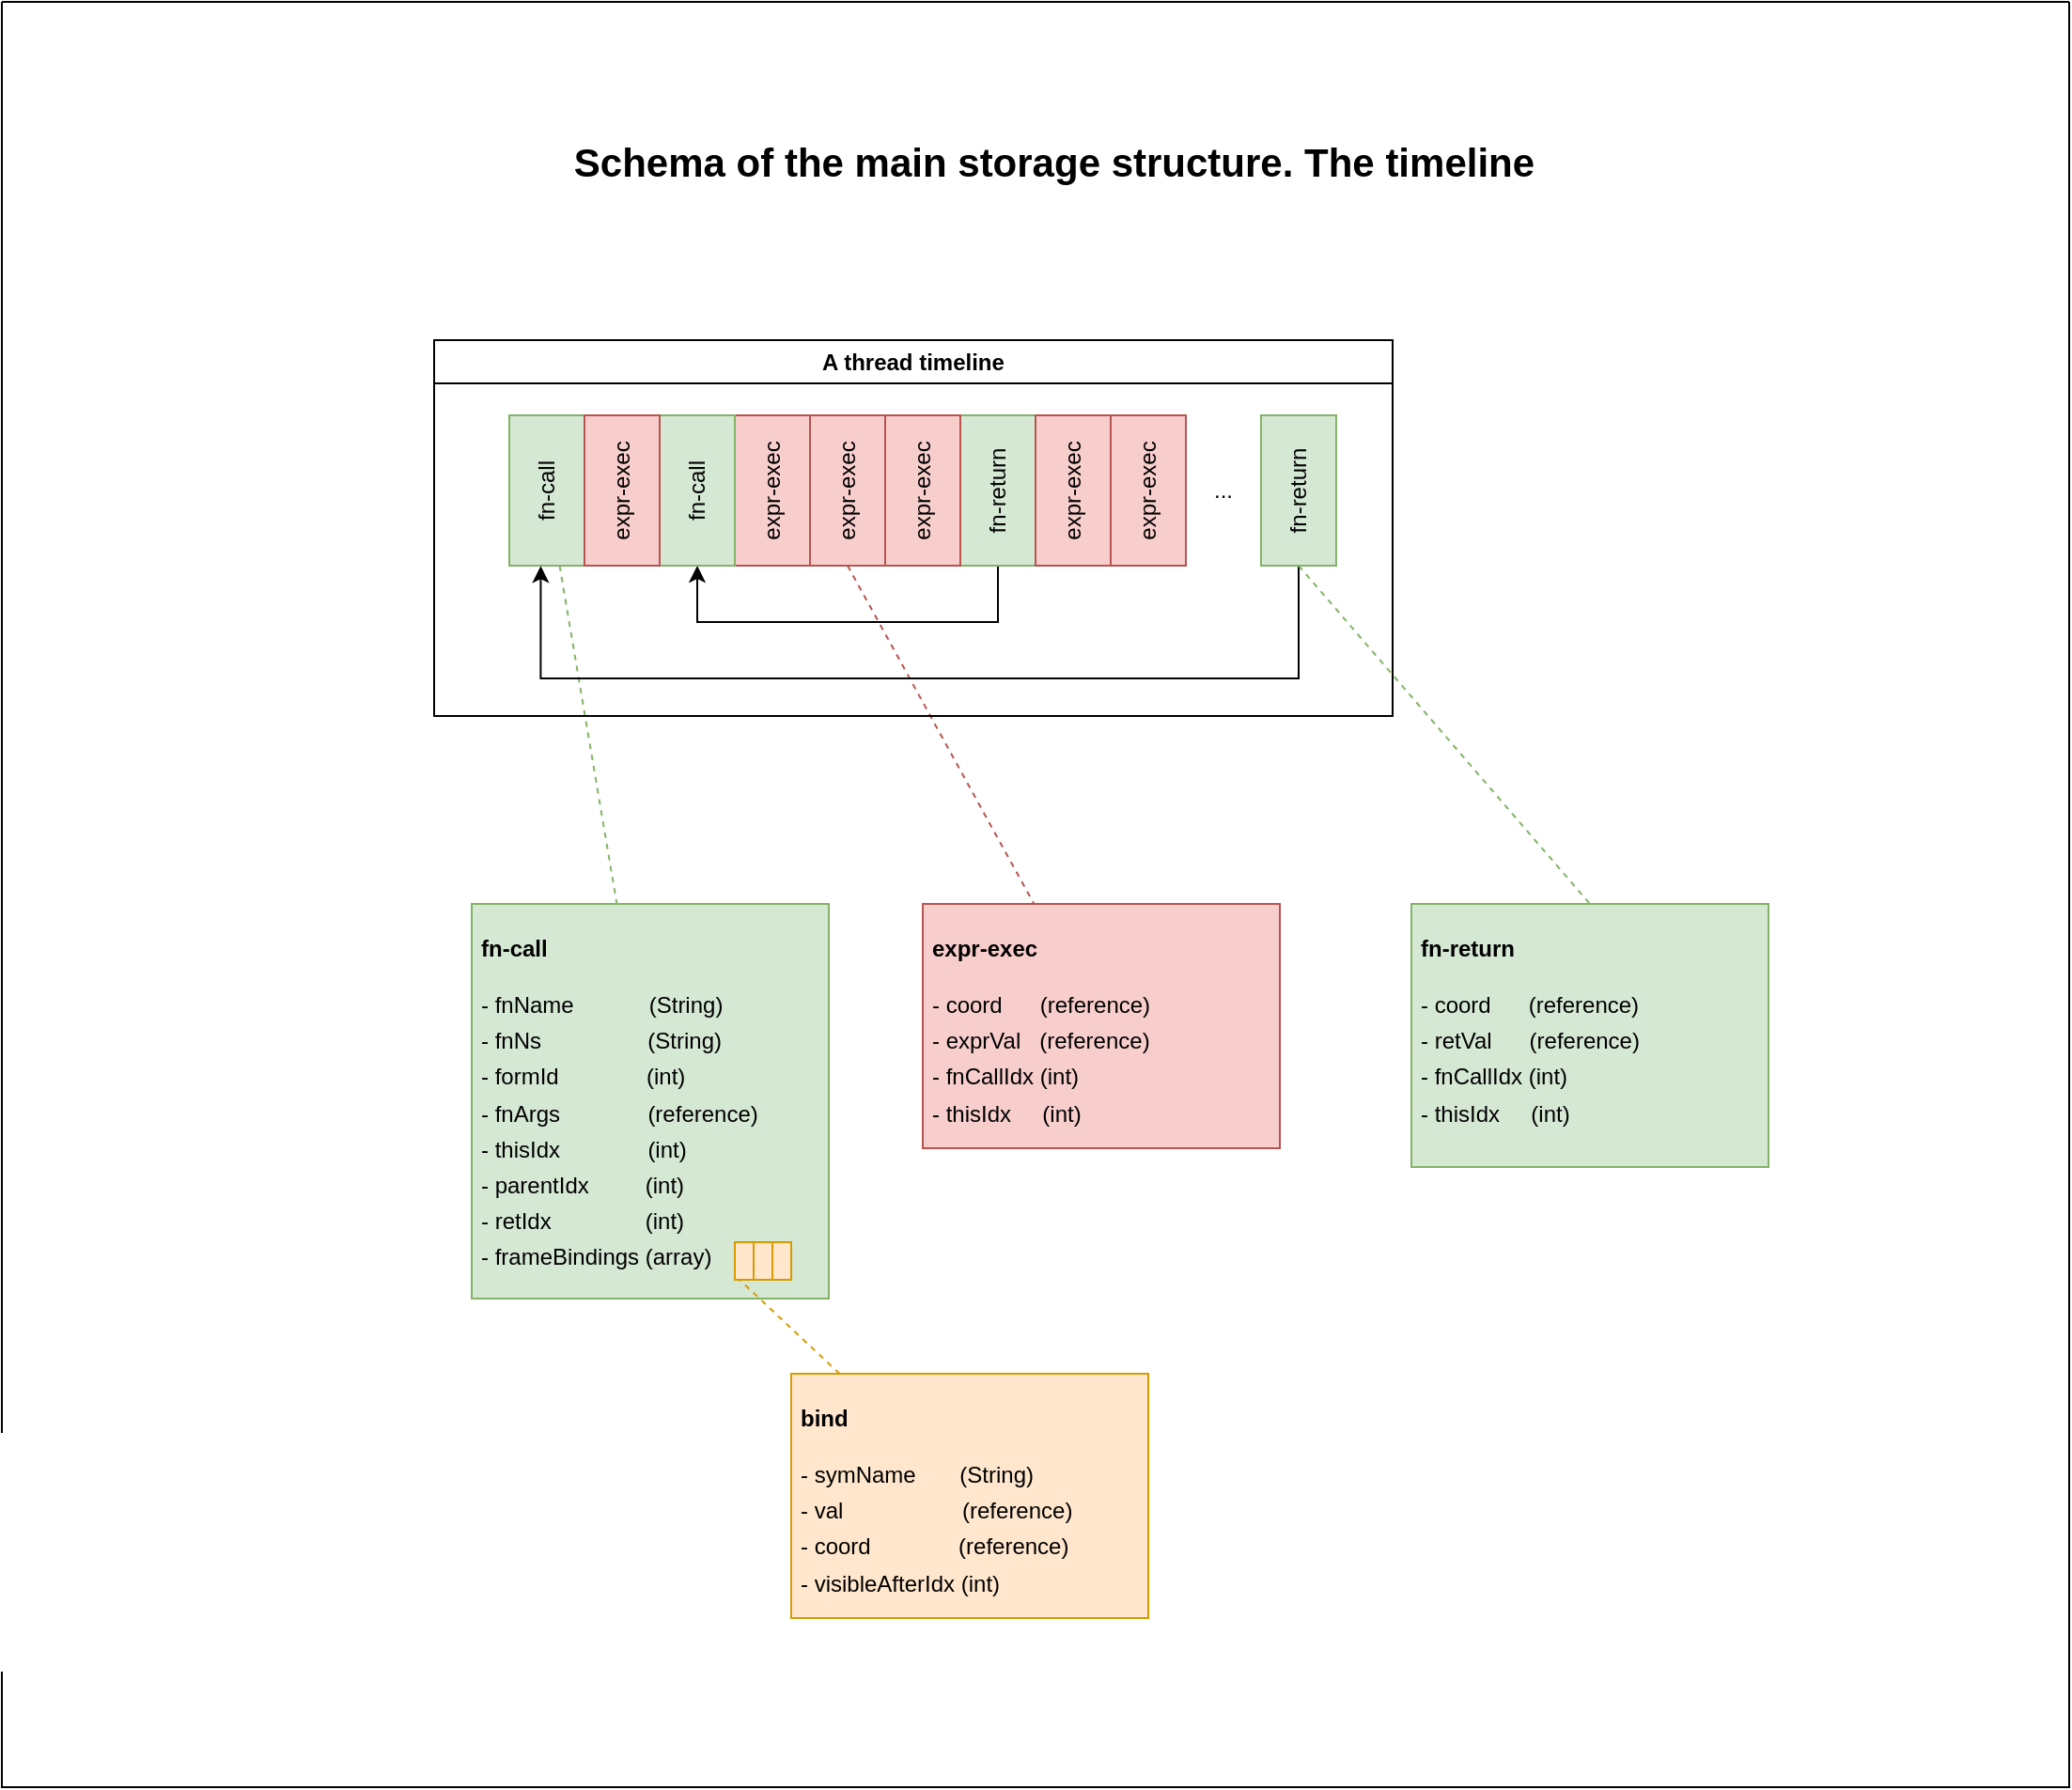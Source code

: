 <mxfile version="21.6.1" type="device">
  <diagram name="Page-1" id="GOtxmTl-x517z7Cm9fr0">
    <mxGraphModel dx="2820" dy="1749" grid="1" gridSize="10" guides="1" tooltips="1" connect="1" arrows="1" fold="1" page="1" pageScale="1" pageWidth="4681" pageHeight="3300" math="0" shadow="0">
      <root>
        <mxCell id="0" />
        <mxCell id="1" parent="0" />
        <mxCell id="MPshjHnfK2mcv_0NpmO8-21" style="rounded=0;orthogonalLoop=1;jettySize=auto;html=1;fillColor=#d5e8d4;strokeColor=#82b366;dashed=1;endArrow=none;endFill=0;" edge="1" parent="1" source="MPshjHnfK2mcv_0NpmO8-1" target="MPshjHnfK2mcv_0NpmO8-16">
          <mxGeometry relative="1" as="geometry" />
        </mxCell>
        <mxCell id="MPshjHnfK2mcv_0NpmO8-1" value="&lt;p&gt;fn-call&lt;/p&gt;" style="rounded=0;whiteSpace=wrap;html=1;horizontal=0;fillColor=#d5e8d4;strokeColor=#82b366;" vertex="1" parent="1">
          <mxGeometry x="400" y="510" width="40" height="80" as="geometry" />
        </mxCell>
        <mxCell id="MPshjHnfK2mcv_0NpmO8-13" style="edgeStyle=orthogonalEdgeStyle;rounded=0;orthogonalLoop=1;jettySize=auto;html=1;exitX=0.5;exitY=1;exitDx=0;exitDy=0;entryX=0.5;entryY=1;entryDx=0;entryDy=0;" edge="1" parent="1" source="MPshjHnfK2mcv_0NpmO8-2" target="MPshjHnfK2mcv_0NpmO8-4">
          <mxGeometry relative="1" as="geometry">
            <Array as="points">
              <mxPoint x="660" y="620" />
              <mxPoint x="500" y="620" />
            </Array>
          </mxGeometry>
        </mxCell>
        <mxCell id="MPshjHnfK2mcv_0NpmO8-2" value="&lt;p&gt;fn-return&lt;/p&gt;" style="rounded=0;whiteSpace=wrap;html=1;horizontal=0;fillColor=#d5e8d4;strokeColor=#82b366;" vertex="1" parent="1">
          <mxGeometry x="640" y="510" width="40" height="80" as="geometry" />
        </mxCell>
        <mxCell id="MPshjHnfK2mcv_0NpmO8-3" value="&lt;p&gt;expr-exec&lt;/p&gt;" style="rounded=0;whiteSpace=wrap;html=1;horizontal=0;fillColor=#f8cecc;strokeColor=#b85450;" vertex="1" parent="1">
          <mxGeometry x="520" y="510" width="40" height="80" as="geometry" />
        </mxCell>
        <mxCell id="MPshjHnfK2mcv_0NpmO8-4" value="&lt;p&gt;fn-call&lt;/p&gt;" style="rounded=0;whiteSpace=wrap;html=1;horizontal=0;fillColor=#d5e8d4;strokeColor=#82b366;" vertex="1" parent="1">
          <mxGeometry x="480" y="510" width="40" height="80" as="geometry" />
        </mxCell>
        <mxCell id="MPshjHnfK2mcv_0NpmO8-19" style="rounded=0;orthogonalLoop=1;jettySize=auto;html=1;exitX=0.5;exitY=1;exitDx=0;exitDy=0;endArrow=none;endFill=0;dashed=1;fillColor=#f8cecc;strokeColor=#b85450;" edge="1" parent="1" source="MPshjHnfK2mcv_0NpmO8-5" target="MPshjHnfK2mcv_0NpmO8-18">
          <mxGeometry relative="1" as="geometry" />
        </mxCell>
        <mxCell id="MPshjHnfK2mcv_0NpmO8-5" value="&lt;p&gt;expr-exec&lt;/p&gt;" style="rounded=0;whiteSpace=wrap;html=1;horizontal=0;fillColor=#f8cecc;strokeColor=#b85450;" vertex="1" parent="1">
          <mxGeometry x="560" y="510" width="40" height="80" as="geometry" />
        </mxCell>
        <mxCell id="MPshjHnfK2mcv_0NpmO8-6" value="&lt;p&gt;expr-exec&lt;/p&gt;" style="rounded=0;whiteSpace=wrap;html=1;horizontal=0;fillColor=#f8cecc;strokeColor=#b85450;" vertex="1" parent="1">
          <mxGeometry x="600" y="510" width="40" height="80" as="geometry" />
        </mxCell>
        <mxCell id="MPshjHnfK2mcv_0NpmO8-7" value="&lt;p&gt;expr-exec&lt;/p&gt;" style="rounded=0;whiteSpace=wrap;html=1;horizontal=0;fillColor=#f8cecc;strokeColor=#b85450;" vertex="1" parent="1">
          <mxGeometry x="680" y="510" width="40" height="80" as="geometry" />
        </mxCell>
        <mxCell id="MPshjHnfK2mcv_0NpmO8-8" value="&lt;p&gt;expr-exec&lt;/p&gt;" style="rounded=0;whiteSpace=wrap;html=1;horizontal=0;fillColor=#f8cecc;strokeColor=#b85450;" vertex="1" parent="1">
          <mxGeometry x="720" y="510" width="40" height="80" as="geometry" />
        </mxCell>
        <mxCell id="MPshjHnfK2mcv_0NpmO8-12" style="edgeStyle=orthogonalEdgeStyle;rounded=0;orthogonalLoop=1;jettySize=auto;html=1;entryX=0.418;entryY=1.002;entryDx=0;entryDy=0;entryPerimeter=0;" edge="1" parent="1" source="MPshjHnfK2mcv_0NpmO8-9" target="MPshjHnfK2mcv_0NpmO8-1">
          <mxGeometry relative="1" as="geometry">
            <Array as="points">
              <mxPoint x="820" y="650" />
              <mxPoint x="417" y="650" />
            </Array>
          </mxGeometry>
        </mxCell>
        <mxCell id="MPshjHnfK2mcv_0NpmO8-20" style="rounded=0;orthogonalLoop=1;jettySize=auto;html=1;entryX=0.5;entryY=0;entryDx=0;entryDy=0;endArrow=none;endFill=0;fillColor=#d5e8d4;strokeColor=#82b366;dashed=1;exitX=0.5;exitY=1;exitDx=0;exitDy=0;" edge="1" parent="1" source="MPshjHnfK2mcv_0NpmO8-9" target="MPshjHnfK2mcv_0NpmO8-17">
          <mxGeometry relative="1" as="geometry">
            <mxPoint x="820" y="600" as="sourcePoint" />
          </mxGeometry>
        </mxCell>
        <mxCell id="MPshjHnfK2mcv_0NpmO8-9" value="&lt;p&gt;fn-return&lt;/p&gt;" style="rounded=0;whiteSpace=wrap;html=1;horizontal=0;fillColor=#d5e8d4;strokeColor=#82b366;" vertex="1" parent="1">
          <mxGeometry x="800" y="510" width="40" height="80" as="geometry" />
        </mxCell>
        <mxCell id="MPshjHnfK2mcv_0NpmO8-10" value="..." style="text;html=1;strokeColor=none;fillColor=none;align=center;verticalAlign=middle;whiteSpace=wrap;rounded=0;" vertex="1" parent="1">
          <mxGeometry x="750" y="535" width="60" height="30" as="geometry" />
        </mxCell>
        <mxCell id="MPshjHnfK2mcv_0NpmO8-11" value="&lt;p&gt;expr-exec&lt;/p&gt;" style="rounded=0;whiteSpace=wrap;html=1;horizontal=0;fillColor=#f8cecc;strokeColor=#b85450;" vertex="1" parent="1">
          <mxGeometry x="440" y="510" width="40" height="80" as="geometry" />
        </mxCell>
        <mxCell id="MPshjHnfK2mcv_0NpmO8-15" value="A thread timeline" style="swimlane;whiteSpace=wrap;html=1;" vertex="1" parent="1">
          <mxGeometry x="360" y="470" width="510" height="200" as="geometry" />
        </mxCell>
        <mxCell id="MPshjHnfK2mcv_0NpmO8-16" value="&lt;h1&gt;&lt;font style=&quot;font-size: 12px;&quot;&gt;fn-call&amp;nbsp;&lt;/font&gt;&lt;/h1&gt;&lt;p style=&quot;line-height: 60%;&quot;&gt;- fnName&amp;nbsp; &amp;nbsp; &amp;nbsp; &amp;nbsp; &amp;nbsp; &amp;nbsp; (String)&lt;/p&gt;&lt;p style=&quot;line-height: 60%;&quot;&gt;- fnNs&amp;nbsp; &amp;nbsp; &amp;nbsp; &amp;nbsp; &amp;nbsp; &amp;nbsp; &amp;nbsp; &amp;nbsp; &amp;nbsp;(String)&lt;/p&gt;&lt;p style=&quot;line-height: 60%;&quot;&gt;- formId&amp;nbsp; &amp;nbsp; &amp;nbsp; &amp;nbsp; &amp;nbsp; &amp;nbsp; &amp;nbsp; (int)&lt;/p&gt;&lt;p style=&quot;line-height: 60%;&quot;&gt;- fnArgs&amp;nbsp; &amp;nbsp; &amp;nbsp; &amp;nbsp; &amp;nbsp; &amp;nbsp; &amp;nbsp; (reference)&lt;/p&gt;&lt;p style=&quot;line-height: 60%;&quot;&gt;&lt;span style=&quot;background-color: initial;&quot;&gt;- thisIdx&amp;nbsp; &amp;nbsp; &amp;nbsp; &amp;nbsp; &amp;nbsp; &amp;nbsp; &amp;nbsp; (int)&lt;/span&gt;&lt;br&gt;&lt;/p&gt;&lt;p style=&quot;line-height: 60%;&quot;&gt;- parentIdx&amp;nbsp; &amp;nbsp; &amp;nbsp; &amp;nbsp; &amp;nbsp;(int)&lt;/p&gt;&lt;p style=&quot;line-height: 60%;&quot;&gt;&lt;span style=&quot;background-color: initial;&quot;&gt;- retIdx&amp;nbsp; &amp;nbsp; &amp;nbsp; &amp;nbsp; &amp;nbsp; &amp;nbsp; &amp;nbsp; &amp;nbsp;(int)&lt;/span&gt;&lt;/p&gt;&lt;p style=&quot;line-height: 60%;&quot;&gt;- frameBindings (array)&lt;span style=&quot;background-color: initial;&quot;&gt;&lt;br&gt;&lt;/span&gt;&lt;/p&gt;" style="text;html=1;strokeColor=#82b366;fillColor=#d5e8d4;spacing=5;spacingTop=-20;whiteSpace=wrap;overflow=hidden;rounded=0;" vertex="1" parent="1">
          <mxGeometry x="380" y="770" width="190" height="210" as="geometry" />
        </mxCell>
        <mxCell id="MPshjHnfK2mcv_0NpmO8-17" value="&lt;h1&gt;&lt;font style=&quot;font-size: 12px;&quot;&gt;fn-return&lt;/font&gt;&lt;/h1&gt;&lt;p style=&quot;line-height: 60%;&quot;&gt;- coord&amp;nbsp; &amp;nbsp; &amp;nbsp; (reference)&lt;/p&gt;&lt;p style=&quot;line-height: 60%;&quot;&gt;- retVal&amp;nbsp; &amp;nbsp; &amp;nbsp; (reference)&lt;/p&gt;&lt;p style=&quot;line-height: 60%;&quot;&gt;- fnCallIdx (int)&lt;/p&gt;&lt;p style=&quot;line-height: 60%;&quot;&gt;- thisIdx&amp;nbsp; &amp;nbsp; &amp;nbsp;(int)&lt;/p&gt;" style="text;html=1;strokeColor=#82b366;fillColor=#d5e8d4;spacing=5;spacingTop=-20;whiteSpace=wrap;overflow=hidden;rounded=0;" vertex="1" parent="1">
          <mxGeometry x="880" y="770" width="190" height="140" as="geometry" />
        </mxCell>
        <mxCell id="MPshjHnfK2mcv_0NpmO8-18" value="&lt;h1&gt;&lt;font style=&quot;font-size: 12px;&quot;&gt;expr-exec&amp;nbsp;&lt;/font&gt;&lt;/h1&gt;&lt;p style=&quot;line-height: 60%;&quot;&gt;- coord&amp;nbsp; &amp;nbsp; &amp;nbsp; (reference)&lt;/p&gt;&lt;p style=&quot;line-height: 60%;&quot;&gt;- exprVal&amp;nbsp; &amp;nbsp;(reference)&lt;/p&gt;&lt;p style=&quot;line-height: 60%;&quot;&gt;- fnCallIdx (int)&lt;/p&gt;&lt;p style=&quot;line-height: 60%;&quot;&gt;- thisIdx&amp;nbsp; &amp;nbsp; &amp;nbsp;(int)&lt;/p&gt;" style="text;html=1;strokeColor=#b85450;fillColor=#f8cecc;spacing=5;spacingTop=-20;whiteSpace=wrap;overflow=hidden;rounded=0;" vertex="1" parent="1">
          <mxGeometry x="620" y="770" width="190" height="130" as="geometry" />
        </mxCell>
        <mxCell id="MPshjHnfK2mcv_0NpmO8-29" style="rounded=0;orthogonalLoop=1;jettySize=auto;html=1;entryX=0.25;entryY=1;entryDx=0;entryDy=0;dashed=1;fillColor=#ffe6cc;strokeColor=#d79b00;endArrow=none;endFill=0;" edge="1" parent="1" source="MPshjHnfK2mcv_0NpmO8-22" target="MPshjHnfK2mcv_0NpmO8-23">
          <mxGeometry relative="1" as="geometry" />
        </mxCell>
        <mxCell id="MPshjHnfK2mcv_0NpmO8-22" value="&lt;h1&gt;&lt;font style=&quot;font-size: 12px;&quot;&gt;bind&amp;nbsp;&lt;/font&gt;&lt;/h1&gt;&lt;p style=&quot;line-height: 60%;&quot;&gt;- symName&amp;nbsp; &amp;nbsp; &amp;nbsp; &amp;nbsp;(String)&lt;/p&gt;&lt;p style=&quot;line-height: 60%;&quot;&gt;- val&amp;nbsp; &amp;nbsp; &amp;nbsp; &amp;nbsp; &amp;nbsp; &amp;nbsp; &amp;nbsp; &amp;nbsp; &amp;nbsp; &amp;nbsp;(reference)&lt;/p&gt;&lt;p style=&quot;line-height: 60%;&quot;&gt;- coord&amp;nbsp; &amp;nbsp; &amp;nbsp; &amp;nbsp; &amp;nbsp; &amp;nbsp; &amp;nbsp; (reference)&lt;/p&gt;&lt;p style=&quot;line-height: 60%;&quot;&gt;- visibleAfterIdx (int)&lt;/p&gt;" style="text;html=1;strokeColor=#d79b00;fillColor=#ffe6cc;spacing=5;spacingTop=-20;whiteSpace=wrap;overflow=hidden;rounded=0;" vertex="1" parent="1">
          <mxGeometry x="550" y="1020" width="190" height="130" as="geometry" />
        </mxCell>
        <mxCell id="MPshjHnfK2mcv_0NpmO8-26" value="" style="group" vertex="1" connectable="0" parent="1">
          <mxGeometry x="520" y="950" width="30" height="20" as="geometry" />
        </mxCell>
        <mxCell id="MPshjHnfK2mcv_0NpmO8-23" value="" style="rounded=0;whiteSpace=wrap;html=1;fillColor=#ffe6cc;strokeColor=#d79b00;" vertex="1" parent="MPshjHnfK2mcv_0NpmO8-26">
          <mxGeometry width="10" height="20" as="geometry" />
        </mxCell>
        <mxCell id="MPshjHnfK2mcv_0NpmO8-24" value="" style="rounded=0;whiteSpace=wrap;html=1;fillColor=#ffe6cc;strokeColor=#d79b00;" vertex="1" parent="MPshjHnfK2mcv_0NpmO8-26">
          <mxGeometry x="10" width="10" height="20" as="geometry" />
        </mxCell>
        <mxCell id="MPshjHnfK2mcv_0NpmO8-25" value="" style="rounded=0;whiteSpace=wrap;html=1;fillColor=#ffe6cc;strokeColor=#d79b00;" vertex="1" parent="MPshjHnfK2mcv_0NpmO8-26">
          <mxGeometry x="20" width="10" height="20" as="geometry" />
        </mxCell>
        <mxCell id="MPshjHnfK2mcv_0NpmO8-30" value="&lt;font style=&quot;font-size: 21px;&quot;&gt;&lt;b&gt;Schema of the main storage structure. The timeline&lt;/b&gt;&lt;/font&gt;" style="text;html=1;strokeColor=none;fillColor=none;align=center;verticalAlign=middle;whiteSpace=wrap;rounded=0;" vertex="1" parent="1">
          <mxGeometry x="430" y="360" width="520" height="30" as="geometry" />
        </mxCell>
        <mxCell id="MPshjHnfK2mcv_0NpmO8-31" value="" style="swimlane;startSize=0;" vertex="1" parent="1">
          <mxGeometry x="130" y="290" width="1100" height="950" as="geometry" />
        </mxCell>
      </root>
    </mxGraphModel>
  </diagram>
</mxfile>
